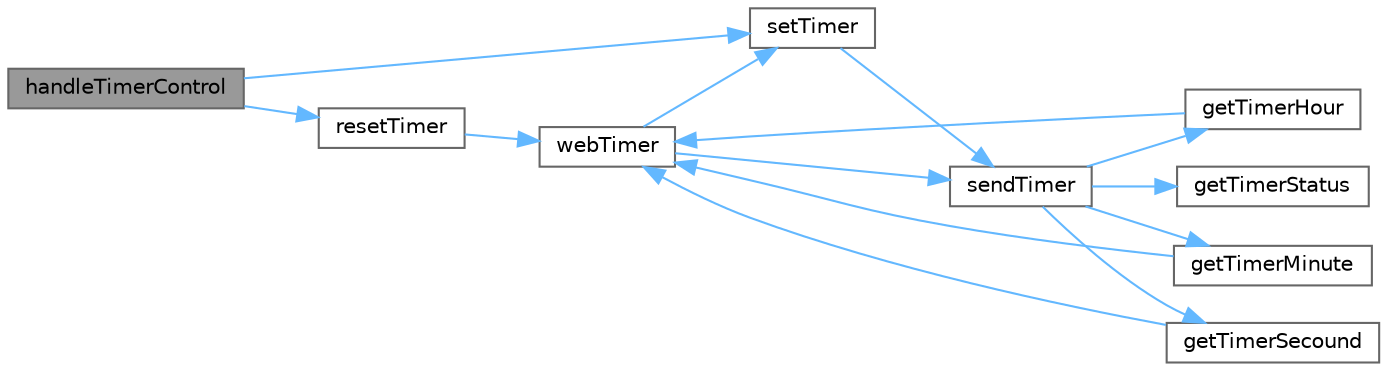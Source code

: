 digraph "handleTimerControl"
{
 // LATEX_PDF_SIZE
  bgcolor="transparent";
  edge [fontname=Helvetica,fontsize=10,labelfontname=Helvetica,labelfontsize=10];
  node [fontname=Helvetica,fontsize=10,shape=box,height=0.2,width=0.4];
  rankdir="LR";
  Node1 [id="Node000001",label="handleTimerControl",height=0.2,width=0.4,color="gray40", fillcolor="grey60", style="filled", fontcolor="black",tooltip="Timer Start/Stop/Reset."];
  Node1 -> Node2 [id="edge14_Node000001_Node000002",color="steelblue1",style="solid",tooltip=" "];
  Node2 [id="Node000002",label="resetTimer",height=0.2,width=0.4,color="grey40", fillcolor="white", style="filled",URL="$_m_d___timer_8cpp.html#ad43a02209687d9c1e04dddd167f32c45",tooltip="Remove 10 minutes from timer."];
  Node2 -> Node3 [id="edge15_Node000002_Node000003",color="steelblue1",style="solid",tooltip=" "];
  Node3 [id="Node000003",label="webTimer",height=0.2,width=0.4,color="grey40", fillcolor="white", style="filled",URL="$_m_d___timer_8cpp.html#a504723789792b242f59e8f9adfb48009",tooltip="Web timer function to manage the timer operations in the web interface."];
  Node3 -> Node4 [id="edge16_Node000003_Node000004",color="steelblue1",style="solid",tooltip=" "];
  Node4 [id="Node000004",label="sendTimer",height=0.2,width=0.4,color="grey40", fillcolor="white", style="filled",URL="$_m_d___timer_8cpp.html#acf8eb689c061a70a35d6f2f5ed57c474",tooltip="Send timer to web."];
  Node4 -> Node5 [id="edge17_Node000004_Node000005",color="steelblue1",style="solid",tooltip=" "];
  Node5 [id="Node000005",label="getTimerHour",height=0.2,width=0.4,color="grey40", fillcolor="white", style="filled",URL="$_m_d___timer_8cpp.html#a7497ed4b5f459145ba576e35a34b2f68",tooltip="Get the Timer Hour object to get the timer hour."];
  Node5 -> Node3 [id="edge18_Node000005_Node000003",color="steelblue1",style="solid",tooltip=" "];
  Node4 -> Node6 [id="edge19_Node000004_Node000006",color="steelblue1",style="solid",tooltip=" "];
  Node6 [id="Node000006",label="getTimerMinute",height=0.2,width=0.4,color="grey40", fillcolor="white", style="filled",URL="$_m_d___timer_8cpp.html#ae8ad20dbd759f4fb98dabba7876428f4",tooltip="Get the Timer Minute object to get the timer minute."];
  Node6 -> Node3 [id="edge20_Node000006_Node000003",color="steelblue1",style="solid",tooltip=" "];
  Node4 -> Node7 [id="edge21_Node000004_Node000007",color="steelblue1",style="solid",tooltip=" "];
  Node7 [id="Node000007",label="getTimerSecound",height=0.2,width=0.4,color="grey40", fillcolor="white", style="filled",URL="$_m_d___timer_8cpp.html#a71f3ffe6a2e0fca30bca87a87fc92354",tooltip="Get the Timer Secound object to get the timer secound."];
  Node7 -> Node3 [id="edge22_Node000007_Node000003",color="steelblue1",style="solid",tooltip=" "];
  Node4 -> Node8 [id="edge23_Node000004_Node000008",color="steelblue1",style="solid",tooltip=" "];
  Node8 [id="Node000008",label="getTimerStatus",height=0.2,width=0.4,color="grey40", fillcolor="white", style="filled",URL="$_m_d___timer_8cpp.html#aa9493843bba040c07f9f66300059268a",tooltip="Get the Timer Status object to get the timer status (ON/OFF)"];
  Node3 -> Node9 [id="edge24_Node000003_Node000009",color="steelblue1",style="solid",tooltip=" "];
  Node9 [id="Node000009",label="setTimer",height=0.2,width=0.4,color="grey40", fillcolor="white", style="filled",URL="$_m_d___timer_8cpp.html#a75d67ecc1e985e54d2701c06a6aaa3a1",tooltip="Set the Timer object to set the timer status (ON/OFF)"];
  Node9 -> Node4 [id="edge25_Node000009_Node000004",color="steelblue1",style="solid",tooltip=" "];
  Node1 -> Node9 [id="edge26_Node000001_Node000009",color="steelblue1",style="solid",tooltip=" "];
}
